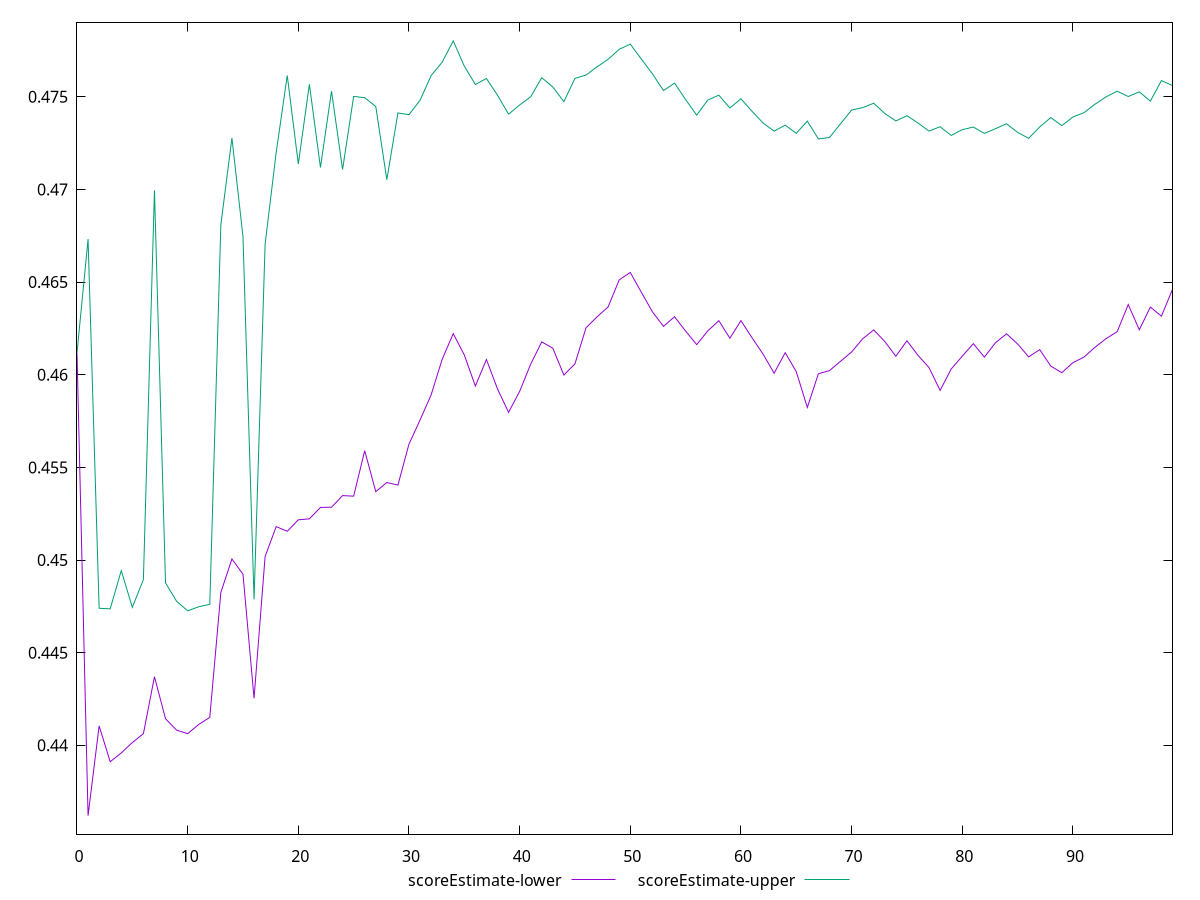 reset

$scoreEstimateLower <<EOF
0 0.4611764705882353
1 0.43620866916781725
2 0.4410475916538576
3 0.43911663924571476
4 0.43958999651503633
5 0.4401523474406555
6 0.44063114695204525
7 0.44370177084139967
8 0.44143554538394714
9 0.4408192693355998
10 0.44062847353062307
11 0.44112752723221454
12 0.44150884149272884
13 0.4482522481749989
14 0.4500568306996779
15 0.4492370166185396
16 0.44254103258972816
17 0.45019464119209307
18 0.45180329006995107
19 0.4515522392357716
20 0.4521713096158875
21 0.4522234067931167
22 0.45283954221310196
23 0.45285187824320716
24 0.4534786102600417
25 0.4534486558856991
26 0.4559027819430251
27 0.45369074346740973
28 0.4541847258560365
29 0.4540447581558675
30 0.4562571009723224
31 0.45755390947686764
32 0.458909355821942
33 0.46083194012167
34 0.46221717567050535
35 0.46107100049494865
36 0.459390439616196
37 0.4608222975021867
38 0.4592362229889284
39 0.45797404622946497
40 0.45909892022919285
41 0.46057286714600826
42 0.46177338286966957
43 0.46143347550861824
44 0.45998334739687524
45 0.46058899752886434
46 0.46253471013385455
47 0.46312571737077174
48 0.4636658932246602
49 0.4651214966987482
50 0.4655223088817512
51 0.46445138975958844
52 0.46339888038664334
53 0.4626111142966856
54 0.4631300519109434
55 0.4623589171844805
56 0.46162591818034154
57 0.4623645250272007
58 0.46291684154256074
59 0.461970908450464
60 0.4629227286358618
61 0.46199636969074426
62 0.46111513490269285
63 0.46008401173477853
64 0.4611913844069373
65 0.4601670085842388
66 0.4582368542675123
67 0.4600555564947473
68 0.4602228964299883
69 0.4607261340444411
70 0.4612284992526511
71 0.46193980473619184
72 0.4624205575298575
73 0.4617935796708444
74 0.460997067883607
75 0.461834890290474
76 0.4610508710498011
77 0.4603821858037045
78 0.45915459524564045
79 0.4603096479418572
80 0.4610026538023547
81 0.4616771355098996
82 0.46095162430049247
83 0.46172751484981633
84 0.4622091440405185
85 0.46166493515526363
86 0.4609658905896152
87 0.4613553506294993
88 0.46047022345044386
89 0.4601099112443769
90 0.46065174523414515
91 0.46095442603847087
92 0.4614842348471256
93 0.4619513209582366
94 0.46232431141718366
95 0.4637892311048133
96 0.46242530104632684
97 0.4636548979088067
98 0.4631604403686852
99 0.46460636604683075
EOF

$scoreEstimateUpper <<EOF
0 0.4611764705882353
1 0.46732074259688866
2 0.4473983170489599
3 0.44736647353264114
4 0.44942849799166346
5 0.4474496390531925
6 0.44894619833516963
7 0.46995258279717883
8 0.44876873141677054
9 0.44777614044643665
10 0.44726158987300946
11 0.44747825262731683
12 0.44761042108977367
13 0.46809599678885966
14 0.47277787660349063
15 0.46745540066883534
16 0.4478767091636638
17 0.467047014299507
18 0.4719914691339054
19 0.4761484929273394
20 0.47137409823337695
21 0.4756750145236205
22 0.4711884420787704
23 0.47530508320485954
24 0.4710782567388179
25 0.4750209974307988
26 0.47495495812833227
27 0.4744783719252204
28 0.47052558737940103
29 0.47412751519866353
30 0.4740376687176133
31 0.47481138770705583
32 0.47614269759823497
33 0.4768667357441743
34 0.4780212427802144
35 0.47665402081469843
36 0.4756656124426884
37 0.4759896957128629
38 0.4750885917916894
39 0.4740618106732755
40 0.4745598120957557
41 0.4749999405731968
42 0.47603171279102424
43 0.4755288477361892
44 0.47474109961181593
45 0.4759963724616277
46 0.4761728128925656
47 0.4766210088353641
48 0.4770227677844457
49 0.4775663260703768
50 0.4778445261068332
51 0.4770358976784935
52 0.4762418351415114
53 0.47533459710828857
54 0.475737336098548
55 0.47485312927468903
56 0.4740100469609279
57 0.47482197261405246
58 0.4750892602138824
59 0.4743964804291116
60 0.47489393644589195
61 0.47421988638272966
62 0.47358771197737914
63 0.47314624935574534
64 0.47347057648114355
65 0.47302981101856784
66 0.47369097855411496
67 0.47272778835784435
68 0.472802965383661
69 0.4735447033950441
70 0.4742828352724683
71 0.47441704251764255
72 0.47465111173870883
73 0.474101051204676
74 0.4736985186738116
75 0.4739793417586339
76 0.47358628266359576
77 0.47314835293177127
78 0.47338667131496764
79 0.47291522795878577
80 0.473224630523727
81 0.4733688384837463
82 0.4730254503743863
83 0.4732791923775248
84 0.4735435327895279
85 0.4730815006954908
86 0.47275889158874623
87 0.47337429959138244
88 0.47387892729408065
89 0.47344391420681414
90 0.4739122820564406
91 0.4741426978169199
92 0.47460141030290476
93 0.47499853764610017
94 0.475302676876754
95 0.4750158335856396
96 0.4752691720425286
97 0.4747663527049037
98 0.47587391335825935
99 0.47560614509606597
EOF

set key outside below
set xrange [0:99]
set yrange [0.43520866916781725:0.4790212427802144]
set trange [0.43520866916781725:0.4790212427802144]
set terminal svg size 640, 520 enhanced background rgb 'white'
set output "report_00020_2021-02-19T21:17:38.612Z2/uses-http2/samples/pages+cached+noadtech+nomedia+nocss/scoreEstimate/values.svg"

plot $scoreEstimateLower title "scoreEstimate-lower" with line, \
     $scoreEstimateUpper title "scoreEstimate-upper" with line

reset
